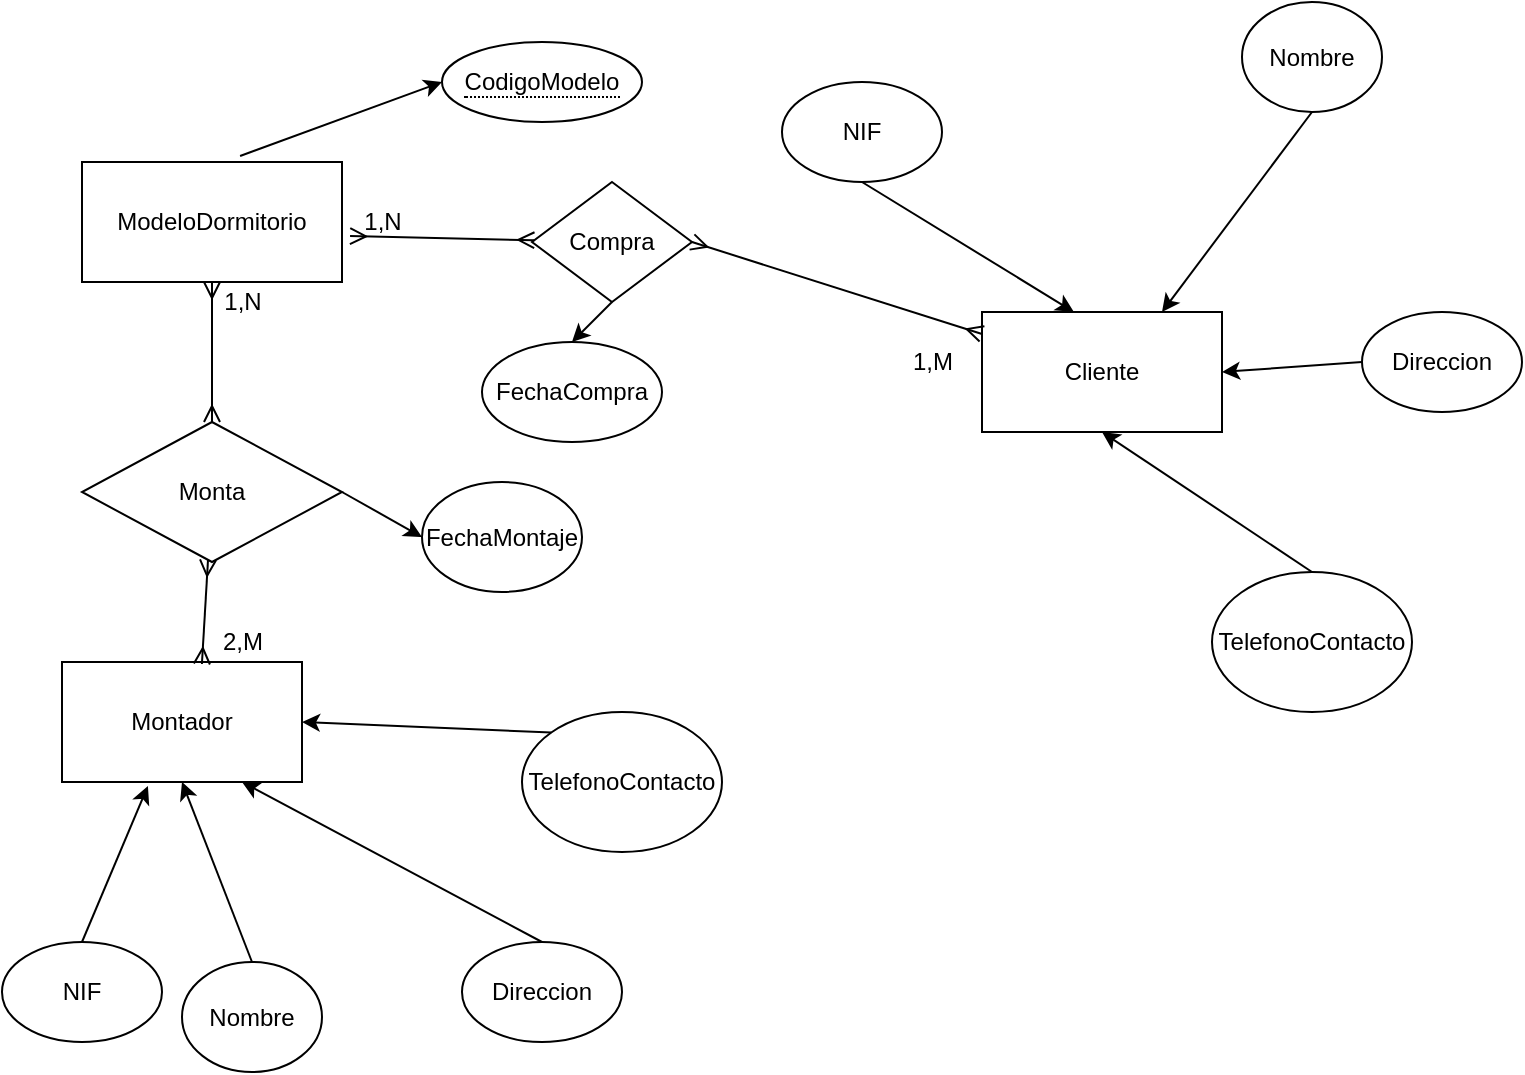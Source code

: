 <mxfile version="14.9.2" type="github">
  <diagram id="R2lEEEUBdFMjLlhIrx00" name="Page-1">
    <mxGraphModel dx="837" dy="664" grid="1" gridSize="10" guides="1" tooltips="1" connect="1" arrows="1" fold="1" page="1" pageScale="1" pageWidth="850" pageHeight="1100" math="0" shadow="0" extFonts="Permanent Marker^https://fonts.googleapis.com/css?family=Permanent+Marker">
      <root>
        <mxCell id="0" />
        <mxCell id="1" parent="0" />
        <mxCell id="I35DI13XH5wbBjeCPjyG-1" value="ModeloDormitorio" style="rounded=0;whiteSpace=wrap;html=1;fillColor=none;" vertex="1" parent="1">
          <mxGeometry x="40" y="110" width="130" height="60" as="geometry" />
        </mxCell>
        <mxCell id="I35DI13XH5wbBjeCPjyG-2" value="Montador" style="rounded=0;whiteSpace=wrap;html=1;fillColor=none;" vertex="1" parent="1">
          <mxGeometry x="30" y="360" width="120" height="60" as="geometry" />
        </mxCell>
        <mxCell id="I35DI13XH5wbBjeCPjyG-36" style="edgeStyle=none;orthogonalLoop=1;jettySize=auto;html=1;startArrow=ERmany;startFill=0;endArrow=ERmany;endFill=0;entryX=1;entryY=0.5;entryDx=0;entryDy=0;" edge="1" parent="1" source="I35DI13XH5wbBjeCPjyG-3" target="I35DI13XH5wbBjeCPjyG-35">
          <mxGeometry relative="1" as="geometry" />
        </mxCell>
        <mxCell id="I35DI13XH5wbBjeCPjyG-3" value="Cliente" style="rounded=0;whiteSpace=wrap;html=1;fillColor=none;" vertex="1" parent="1">
          <mxGeometry x="490" y="185" width="120" height="60" as="geometry" />
        </mxCell>
        <mxCell id="I35DI13XH5wbBjeCPjyG-6" value="&lt;span style=&quot;border-bottom: 1px dotted&quot;&gt;CodigoModelo&lt;/span&gt;" style="ellipse;whiteSpace=wrap;html=1;align=center;fillColor=none;" vertex="1" parent="1">
          <mxGeometry x="220" y="50" width="100" height="40" as="geometry" />
        </mxCell>
        <mxCell id="I35DI13XH5wbBjeCPjyG-11" style="edgeStyle=none;orthogonalLoop=1;jettySize=auto;html=1;entryX=0.583;entryY=0.017;entryDx=0;entryDy=0;entryPerimeter=0;startArrow=ERmany;startFill=0;endArrow=ERmany;endFill=0;" edge="1" parent="1" source="I35DI13XH5wbBjeCPjyG-7" target="I35DI13XH5wbBjeCPjyG-2">
          <mxGeometry relative="1" as="geometry" />
        </mxCell>
        <mxCell id="I35DI13XH5wbBjeCPjyG-7" value="Monta" style="shape=rhombus;perimeter=rhombusPerimeter;whiteSpace=wrap;html=1;align=center;fillColor=none;" vertex="1" parent="1">
          <mxGeometry x="40" y="240" width="130" height="70" as="geometry" />
        </mxCell>
        <mxCell id="I35DI13XH5wbBjeCPjyG-9" value="" style="endArrow=ERmany;html=1;entryX=0.5;entryY=1;entryDx=0;entryDy=0;exitX=0.5;exitY=0;exitDx=0;exitDy=0;startArrow=ERmany;startFill=0;endFill=0;" edge="1" parent="1" source="I35DI13XH5wbBjeCPjyG-7" target="I35DI13XH5wbBjeCPjyG-1">
          <mxGeometry width="50" height="50" relative="1" as="geometry">
            <mxPoint x="180" y="360" as="sourcePoint" />
            <mxPoint x="230" y="310" as="targetPoint" />
          </mxGeometry>
        </mxCell>
        <mxCell id="I35DI13XH5wbBjeCPjyG-12" value="2,M" style="text;html=1;align=center;verticalAlign=middle;resizable=0;points=[];autosize=1;strokeColor=none;" vertex="1" parent="1">
          <mxGeometry x="100" y="340" width="40" height="20" as="geometry" />
        </mxCell>
        <mxCell id="I35DI13XH5wbBjeCPjyG-13" value="1,N" style="text;html=1;align=center;verticalAlign=middle;resizable=0;points=[];autosize=1;strokeColor=none;" vertex="1" parent="1">
          <mxGeometry x="105" y="170" width="30" height="20" as="geometry" />
        </mxCell>
        <mxCell id="I35DI13XH5wbBjeCPjyG-18" value="FechaMontaje" style="ellipse;whiteSpace=wrap;html=1;fillColor=none;" vertex="1" parent="1">
          <mxGeometry x="210" y="270" width="80" height="55" as="geometry" />
        </mxCell>
        <mxCell id="I35DI13XH5wbBjeCPjyG-19" value="" style="endArrow=classic;html=1;exitX=1;exitY=0.5;exitDx=0;exitDy=0;entryX=0;entryY=0.5;entryDx=0;entryDy=0;" edge="1" parent="1" source="I35DI13XH5wbBjeCPjyG-7" target="I35DI13XH5wbBjeCPjyG-18">
          <mxGeometry width="50" height="50" relative="1" as="geometry">
            <mxPoint x="180" y="360" as="sourcePoint" />
            <mxPoint x="230" y="310" as="targetPoint" />
          </mxGeometry>
        </mxCell>
        <mxCell id="I35DI13XH5wbBjeCPjyG-20" value="NIF" style="ellipse;whiteSpace=wrap;html=1;fillColor=none;" vertex="1" parent="1">
          <mxGeometry y="500" width="80" height="50" as="geometry" />
        </mxCell>
        <mxCell id="I35DI13XH5wbBjeCPjyG-21" value="Nombre" style="ellipse;whiteSpace=wrap;html=1;fillColor=none;" vertex="1" parent="1">
          <mxGeometry x="90" y="510" width="70" height="55" as="geometry" />
        </mxCell>
        <mxCell id="I35DI13XH5wbBjeCPjyG-22" value="Direccion" style="ellipse;whiteSpace=wrap;html=1;fillColor=none;" vertex="1" parent="1">
          <mxGeometry x="230" y="500" width="80" height="50" as="geometry" />
        </mxCell>
        <mxCell id="I35DI13XH5wbBjeCPjyG-23" value="TelefonoContacto" style="ellipse;whiteSpace=wrap;html=1;fillColor=none;" vertex="1" parent="1">
          <mxGeometry x="260" y="385" width="100" height="70" as="geometry" />
        </mxCell>
        <mxCell id="I35DI13XH5wbBjeCPjyG-25" value="" style="endArrow=classic;html=1;exitX=0.5;exitY=0;exitDx=0;exitDy=0;entryX=0.358;entryY=1.033;entryDx=0;entryDy=0;entryPerimeter=0;" edge="1" parent="1" source="I35DI13XH5wbBjeCPjyG-20" target="I35DI13XH5wbBjeCPjyG-2">
          <mxGeometry width="50" height="50" relative="1" as="geometry">
            <mxPoint x="180" y="360" as="sourcePoint" />
            <mxPoint x="230" y="310" as="targetPoint" />
          </mxGeometry>
        </mxCell>
        <mxCell id="I35DI13XH5wbBjeCPjyG-26" value="" style="endArrow=classic;html=1;exitX=0.5;exitY=0;exitDx=0;exitDy=0;entryX=0.5;entryY=1;entryDx=0;entryDy=0;" edge="1" parent="1" source="I35DI13XH5wbBjeCPjyG-21" target="I35DI13XH5wbBjeCPjyG-2">
          <mxGeometry width="50" height="50" relative="1" as="geometry">
            <mxPoint x="180" y="360" as="sourcePoint" />
            <mxPoint x="230" y="310" as="targetPoint" />
          </mxGeometry>
        </mxCell>
        <mxCell id="I35DI13XH5wbBjeCPjyG-27" value="" style="endArrow=classic;html=1;exitX=0.5;exitY=0;exitDx=0;exitDy=0;entryX=0.75;entryY=1;entryDx=0;entryDy=0;" edge="1" parent="1" source="I35DI13XH5wbBjeCPjyG-22" target="I35DI13XH5wbBjeCPjyG-2">
          <mxGeometry width="50" height="50" relative="1" as="geometry">
            <mxPoint x="180" y="360" as="sourcePoint" />
            <mxPoint x="230" y="310" as="targetPoint" />
          </mxGeometry>
        </mxCell>
        <mxCell id="I35DI13XH5wbBjeCPjyG-28" value="" style="endArrow=classic;html=1;exitX=0;exitY=0;exitDx=0;exitDy=0;entryX=1;entryY=0.5;entryDx=0;entryDy=0;" edge="1" parent="1" source="I35DI13XH5wbBjeCPjyG-23" target="I35DI13XH5wbBjeCPjyG-2">
          <mxGeometry width="50" height="50" relative="1" as="geometry">
            <mxPoint x="180" y="360" as="sourcePoint" />
            <mxPoint x="230" y="310" as="targetPoint" />
          </mxGeometry>
        </mxCell>
        <mxCell id="I35DI13XH5wbBjeCPjyG-30" value="" style="endArrow=ERmany;html=1;entryX=1.031;entryY=0.617;entryDx=0;entryDy=0;entryPerimeter=0;startArrow=ERmany;startFill=0;endFill=0;" edge="1" parent="1" source="I35DI13XH5wbBjeCPjyG-35" target="I35DI13XH5wbBjeCPjyG-1">
          <mxGeometry width="50" height="50" relative="1" as="geometry">
            <mxPoint x="280" y="360" as="sourcePoint" />
            <mxPoint x="330" y="310" as="targetPoint" />
          </mxGeometry>
        </mxCell>
        <mxCell id="I35DI13XH5wbBjeCPjyG-31" value="1,N" style="text;html=1;align=center;verticalAlign=middle;resizable=0;points=[];autosize=1;strokeColor=none;" vertex="1" parent="1">
          <mxGeometry x="175" y="130" width="30" height="20" as="geometry" />
        </mxCell>
        <mxCell id="I35DI13XH5wbBjeCPjyG-32" value="1,M" style="text;html=1;align=center;verticalAlign=middle;resizable=0;points=[];autosize=1;strokeColor=none;" vertex="1" parent="1">
          <mxGeometry x="445" y="200" width="40" height="20" as="geometry" />
        </mxCell>
        <mxCell id="I35DI13XH5wbBjeCPjyG-33" value="NIF" style="ellipse;whiteSpace=wrap;html=1;fillColor=none;" vertex="1" parent="1">
          <mxGeometry x="390" y="70" width="80" height="50" as="geometry" />
        </mxCell>
        <mxCell id="I35DI13XH5wbBjeCPjyG-34" value="Nombre" style="ellipse;whiteSpace=wrap;html=1;fillColor=none;" vertex="1" parent="1">
          <mxGeometry x="620" y="30" width="70" height="55" as="geometry" />
        </mxCell>
        <mxCell id="I35DI13XH5wbBjeCPjyG-35" value="Compra" style="rhombus;whiteSpace=wrap;html=1;fillColor=none;" vertex="1" parent="1">
          <mxGeometry x="265" y="120" width="80" height="60" as="geometry" />
        </mxCell>
        <mxCell id="I35DI13XH5wbBjeCPjyG-37" value="Direccion" style="ellipse;whiteSpace=wrap;html=1;fillColor=none;" vertex="1" parent="1">
          <mxGeometry x="680" y="185" width="80" height="50" as="geometry" />
        </mxCell>
        <mxCell id="I35DI13XH5wbBjeCPjyG-38" value="TelefonoContacto" style="ellipse;whiteSpace=wrap;html=1;fillColor=none;" vertex="1" parent="1">
          <mxGeometry x="605" y="315" width="100" height="70" as="geometry" />
        </mxCell>
        <mxCell id="I35DI13XH5wbBjeCPjyG-39" value="FechaCompra" style="ellipse;whiteSpace=wrap;html=1;fillColor=none;" vertex="1" parent="1">
          <mxGeometry x="240" y="200" width="90" height="50" as="geometry" />
        </mxCell>
        <mxCell id="I35DI13XH5wbBjeCPjyG-43" value="" style="endArrow=classic;html=1;entryX=0.383;entryY=0;entryDx=0;entryDy=0;entryPerimeter=0;exitX=0.5;exitY=1;exitDx=0;exitDy=0;" edge="1" parent="1" source="I35DI13XH5wbBjeCPjyG-33" target="I35DI13XH5wbBjeCPjyG-3">
          <mxGeometry width="50" height="50" relative="1" as="geometry">
            <mxPoint x="280" y="360" as="sourcePoint" />
            <mxPoint x="330" y="310" as="targetPoint" />
          </mxGeometry>
        </mxCell>
        <mxCell id="I35DI13XH5wbBjeCPjyG-44" value="" style="endArrow=classic;html=1;exitX=0.5;exitY=1;exitDx=0;exitDy=0;entryX=0.75;entryY=0;entryDx=0;entryDy=0;" edge="1" parent="1" source="I35DI13XH5wbBjeCPjyG-34" target="I35DI13XH5wbBjeCPjyG-3">
          <mxGeometry width="50" height="50" relative="1" as="geometry">
            <mxPoint x="280" y="360" as="sourcePoint" />
            <mxPoint x="480" y="180" as="targetPoint" />
          </mxGeometry>
        </mxCell>
        <mxCell id="I35DI13XH5wbBjeCPjyG-45" value="" style="endArrow=classic;html=1;entryX=1;entryY=0.5;entryDx=0;entryDy=0;exitX=0;exitY=0.5;exitDx=0;exitDy=0;" edge="1" parent="1" source="I35DI13XH5wbBjeCPjyG-37" target="I35DI13XH5wbBjeCPjyG-3">
          <mxGeometry width="50" height="50" relative="1" as="geometry">
            <mxPoint x="280" y="360" as="sourcePoint" />
            <mxPoint x="330" y="310" as="targetPoint" />
          </mxGeometry>
        </mxCell>
        <mxCell id="I35DI13XH5wbBjeCPjyG-46" value="" style="endArrow=classic;html=1;entryX=0.5;entryY=1;entryDx=0;entryDy=0;exitX=0.5;exitY=0;exitDx=0;exitDy=0;" edge="1" parent="1" source="I35DI13XH5wbBjeCPjyG-38" target="I35DI13XH5wbBjeCPjyG-3">
          <mxGeometry width="50" height="50" relative="1" as="geometry">
            <mxPoint x="280" y="360" as="sourcePoint" />
            <mxPoint x="330" y="310" as="targetPoint" />
          </mxGeometry>
        </mxCell>
        <mxCell id="I35DI13XH5wbBjeCPjyG-47" value="" style="endArrow=classic;html=1;entryX=0;entryY=0.5;entryDx=0;entryDy=0;exitX=0.608;exitY=-0.05;exitDx=0;exitDy=0;exitPerimeter=0;" edge="1" parent="1" source="I35DI13XH5wbBjeCPjyG-1" target="I35DI13XH5wbBjeCPjyG-6">
          <mxGeometry width="50" height="50" relative="1" as="geometry">
            <mxPoint x="280" y="360" as="sourcePoint" />
            <mxPoint x="330" y="310" as="targetPoint" />
          </mxGeometry>
        </mxCell>
        <mxCell id="I35DI13XH5wbBjeCPjyG-48" value="" style="endArrow=classic;html=1;exitX=0.5;exitY=1;exitDx=0;exitDy=0;entryX=0.5;entryY=0;entryDx=0;entryDy=0;" edge="1" parent="1" source="I35DI13XH5wbBjeCPjyG-35" target="I35DI13XH5wbBjeCPjyG-39">
          <mxGeometry width="50" height="50" relative="1" as="geometry">
            <mxPoint x="490" y="380" as="sourcePoint" />
            <mxPoint x="540" y="330" as="targetPoint" />
          </mxGeometry>
        </mxCell>
      </root>
    </mxGraphModel>
  </diagram>
</mxfile>
